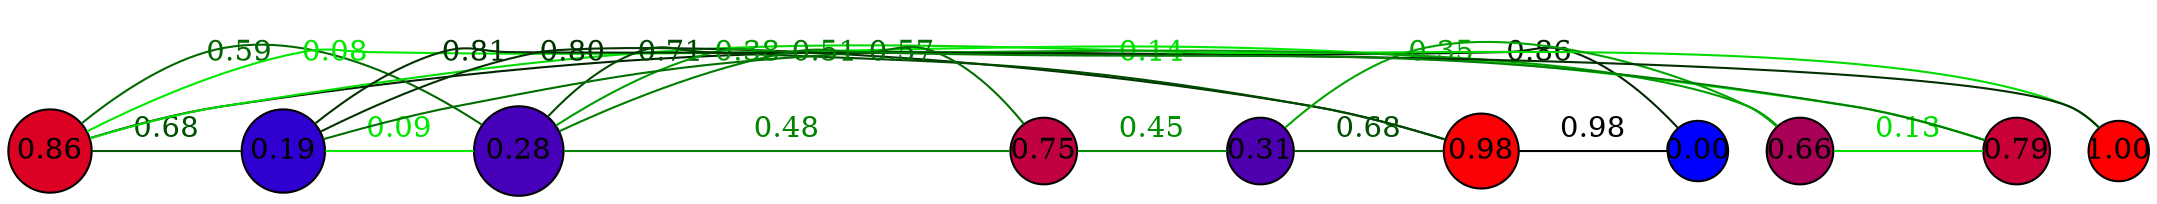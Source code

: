 graph G {
    splines=true;
    overlap=false;
    sep="1.0";
    edge [minlen=2, constraint=false];
    0 [label="0.86", style=filled, fillcolor="#dc0023", width=0.55, height=0.55, fixedsize=true, shape=circle];
    1 [label="0.98", style=filled, fillcolor="#fb0004", width=0.50, height=0.50, fixedsize=true, shape=circle];
    2 [label="0.66", style=filled, fillcolor="#a80057", width=0.45, height=0.45, fixedsize=true, shape=circle];
    3 [label="0.19", style=filled, fillcolor="#2f00d0", width=0.55, height=0.55, fixedsize=true, shape=circle];
    4 [label="0.00", style=filled, fillcolor="#0000ff", width=0.40, height=0.40, fixedsize=true, shape=circle];
    5 [label="0.28", style=filled, fillcolor="#4600b9", width=0.60, height=0.60, fixedsize=true, shape=circle];
    6 [label="0.75", style=filled, fillcolor="#c0003f", width=0.45, height=0.45, fixedsize=true, shape=circle];
    7 [label="1.00", style=filled, fillcolor="#fe0001", width=0.40, height=0.40, fixedsize=true, shape=circle];
    8 [label="0.79", style=filled, fillcolor="#c80037", width=0.45, height=0.45, fixedsize=true, shape=circle];
    9 [label="0.31", style=filled, fillcolor="#4e00b1", width=0.45, height=0.45, fixedsize=true, shape=circle];
    0 -- 3 [weight=0.68, color="#005200", fontcolor="#005200", label="0.68"];
    0 -- 4 [weight=0.86, color="#002300", fontcolor="#002300", label="0.86"];
    0 -- 5 [weight=0.59, color="#006800", fontcolor="#006800", label="0.59"];
    0 -- 7 [weight=0.14, color="#00dc00", fontcolor="#00dc00", label="0.14"];
    0 -- 8 [weight=0.08, color="#00ea00", fontcolor="#00ea00", label="0.08"];
    1 -- 3 [weight=0.80, color="#003300", fontcolor="#003300", label="0.80"];
    1 -- 4 [weight=0.98, color="#000400", fontcolor="#000400", label="0.98"];
    1 -- 5 [weight=0.71, color="#004a00", fontcolor="#004a00", label="0.71"];
    1 -- 9 [weight=0.68, color="#005200", fontcolor="#005200", label="0.68"];
    2 -- 5 [weight=0.38, color="#009c00", fontcolor="#009c00", label="0.38"];
    2 -- 8 [weight=0.13, color="#00de00", fontcolor="#00de00", label="0.13"];
    2 -- 9 [weight=0.35, color="#00a500", fontcolor="#00a500", label="0.35"];
    3 -- 5 [weight=0.09, color="#00e800", fontcolor="#00e800", label="0.09"];
    3 -- 6 [weight=0.57, color="#006e00", fontcolor="#006e00", label="0.57"];
    3 -- 7 [weight=0.81, color="#002f00", fontcolor="#002f00", label="0.81"];
    5 -- 6 [weight=0.48, color="#008400", fontcolor="#008400", label="0.48"];
    5 -- 8 [weight=0.51, color="#007c00", fontcolor="#007c00", label="0.51"];
    6 -- 9 [weight=0.45, color="#008d00", fontcolor="#008d00", label="0.45"];
}
